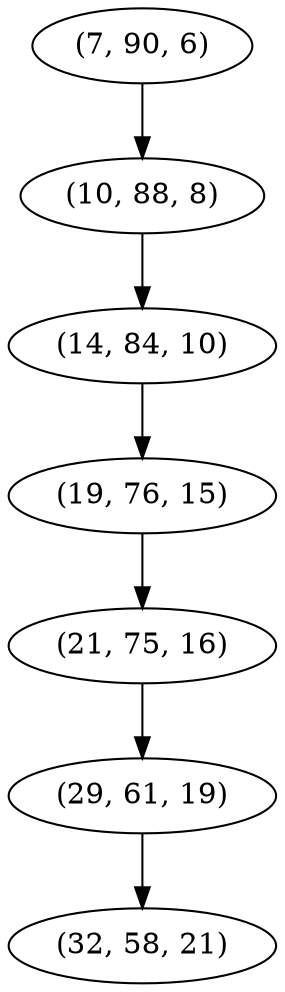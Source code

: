 digraph tree {
    "(7, 90, 6)";
    "(10, 88, 8)";
    "(14, 84, 10)";
    "(19, 76, 15)";
    "(21, 75, 16)";
    "(29, 61, 19)";
    "(32, 58, 21)";
    "(7, 90, 6)" -> "(10, 88, 8)";
    "(10, 88, 8)" -> "(14, 84, 10)";
    "(14, 84, 10)" -> "(19, 76, 15)";
    "(19, 76, 15)" -> "(21, 75, 16)";
    "(21, 75, 16)" -> "(29, 61, 19)";
    "(29, 61, 19)" -> "(32, 58, 21)";
}
